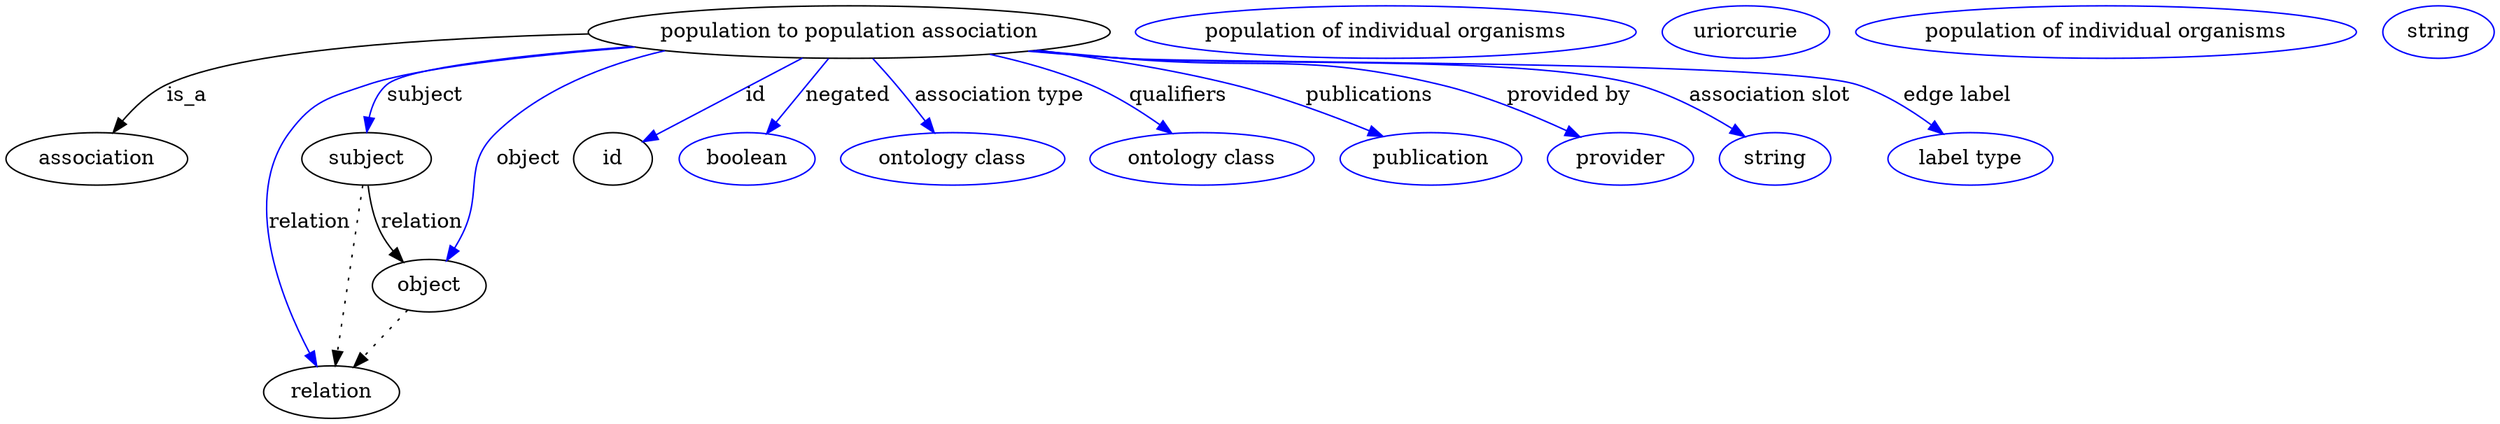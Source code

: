 digraph {
	graph [bb="0,0,1400.6,283"];
	node [label="\N"];
	"population to population association"	 [height=0.5,
		label="population to population association",
		pos="496.05,265",
		width=3.8635];
	association	 [height=0.5,
		pos="50.046,178",
		width=1.3902];
	"population to population association" -> association	 [label=is_a,
		lp="103.05,221.5",
		pos="e,59.666,195.81 366.43,258.45 257.58,252.12 116.04,241.66 92.046,229 81.326,223.35 72.301,213.67 65.397,204.26"];
	subject	 [height=0.5,
		pos="203.05,178",
		width=0.99297];
	"population to population association" -> subject	 [color=blue,
		label=subject,
		lp="241.55,221.5",
		pos="e,205.08,196.09 378.76,255.23 310.22,248.55 234.71,239.09 222.05,229 214.87,223.29 210.41,214.58 207.63,205.97",
		style=solid];
	relation	 [height=0.5,
		pos="185.05,18",
		width=1.0471];
	"population to population association" -> relation	 [color=blue,
		label=relation,
		lp="167.05,134.5",
		pos="e,175.27,35.659 376.54,255.73 311.3,249.56 237.7,240.48 207.05,229 182.46,219.79 171.64,218.46 158.05,196 129.37,148.63 153.31,81.572 \
170.78,44.765",
		style=solid];
	object	 [height=0.5,
		pos="245.05,91",
		width=0.9027];
	"population to population association" -> object	 [color=blue,
		label=object,
		lp="301.05,178",
		pos="e,253.2,108.44 426.08,249.43 372.51,236.22 304.44,216.25 284.05,196 261.11,173.22 272.73,157.14 261.05,127 259.86,123.94 258.55,\
120.76 257.22,117.62",
		style=solid];
	id	 [height=0.5,
		pos="354.05,178",
		width=0.75];
	"population to population association" -> id	 [color=blue,
		label=id,
		lp="439.55,221.5",
		pos="e,373.95,190.19 466.97,247.18 442.36,232.11 407.29,210.62 382.78,195.6",
		style=solid];
	negated	 [color=blue,
		height=0.5,
		label=boolean,
		pos="437.05,178",
		width=1.0652];
	"population to population association" -> negated	 [color=blue,
		label=negated,
		lp="492.55,221.5",
		pos="e,448.85,195.41 483.82,246.97 475.4,234.56 464.09,217.88 454.7,204.03",
		style=solid];
	"association type"	 [color=blue,
		height=0.5,
		label="ontology class",
		pos="555.05,178",
		width=1.7151];
	"population to population association" -> "association type"	 [color=blue,
		label="association type",
		lp="574.05,221.5",
		pos="e,543.04,195.71 508.27,246.97 516.63,234.64 527.85,218.1 537.21,204.3",
		style=solid];
	qualifiers	 [color=blue,
		height=0.5,
		label="ontology class",
		pos="696.05,178",
		width=1.7151];
	"population to population association" -> qualifiers	 [color=blue,
		label=qualifiers,
		lp="674.05,221.5",
		pos="e,675.16,195.14 565.86,249.41 584.56,244.07 604.45,237.3 622.05,229 637.79,221.57 653.86,210.93 666.99,201.29",
		style=solid];
	publications	 [color=blue,
		height=0.5,
		label=publication,
		pos="826.05,178",
		width=1.3902];
	"population to population association" -> publications	 [color=blue,
		label=publications,
		lp="779.55,221.5",
		pos="e,796.15,192.73 595.75,252.4 630.41,246.8 669.3,239.13 704.05,229 732.52,220.7 763.33,207.79 786.86,197.03",
		style=solid];
	"provided by"	 [color=blue,
		height=0.5,
		label=provider,
		pos="934.05,178",
		width=1.1193];
	"population to population association" -> "provided by"	 [color=blue,
		label="provided by",
		lp="894.05,221.5",
		pos="e,908.39,191.93 596.73,252.52 612.56,250.62 628.74,248.73 644.05,247 720.86,238.33 742.29,248.68 817.05,229 845.86,221.42 876.69,\
207.73 899.46,196.44",
		style=solid];
	"association slot"	 [color=blue,
		height=0.5,
		label=string,
		pos="1023,178",
		width=0.84854];
	"population to population association" -> "association slot"	 [color=blue,
		label="association slot",
		lp="1008,221.5",
		pos="e,1003.7,192.08 594.28,252.24 610.87,250.32 627.94,248.48 644.05,247 707.68,241.14 869.71,246.93 931.05,229 954.03,222.28 977.61,\
209.06 995.14,197.77",
		style=solid];
	"edge label"	 [color=blue,
		height=0.5,
		label="label type",
		pos="1130,178",
		width=1.2638];
	"population to population association" -> "edge label"	 [color=blue,
		label="edge label",
		lp="1111,221.5",
		pos="e,1111.6,194.64 593.46,252.07 610.3,250.14 627.67,248.35 644.05,247 734.93,239.49 967.4,257.47 1054,229 1072,223.09 1089.8,211.61 \
1103.6,201.05",
		style=solid];
	subject -> relation	 [pos="e,187.1,36.223 201.02,159.96 197.91,132.35 191.95,79.375 188.25,46.525",
		style=dotted];
	subject -> object	 [label=relation,
		lp="240.05,134.5",
		pos="e,231.43,107.49 207.18,159.99 209.85,149.97 213.81,137.45 219.05,127 220.95,123.2 223.24,119.37 225.66,115.69"];
	"population to population association_subject"	 [color=blue,
		height=0.5,
		label="population of individual organisms",
		pos="788.05,265",
		width=3.7552];
	"population to population association_relation"	 [color=blue,
		height=0.5,
		label=uriorcurie,
		pos="987.05,265",
		width=1.2638];
	object -> relation	 [pos="e,199.02,35.006 231.43,74.435 223.79,65.141 214.11,53.359 205.57,42.968",
		style=dotted];
	"population to population association_object"	 [color=blue,
		height=0.5,
		label="population of individual organisms",
		pos="1186,265",
		width=3.7552];
	association_id	 [color=blue,
		height=0.5,
		label=string,
		pos="1370,265",
		width=0.84854];
}
